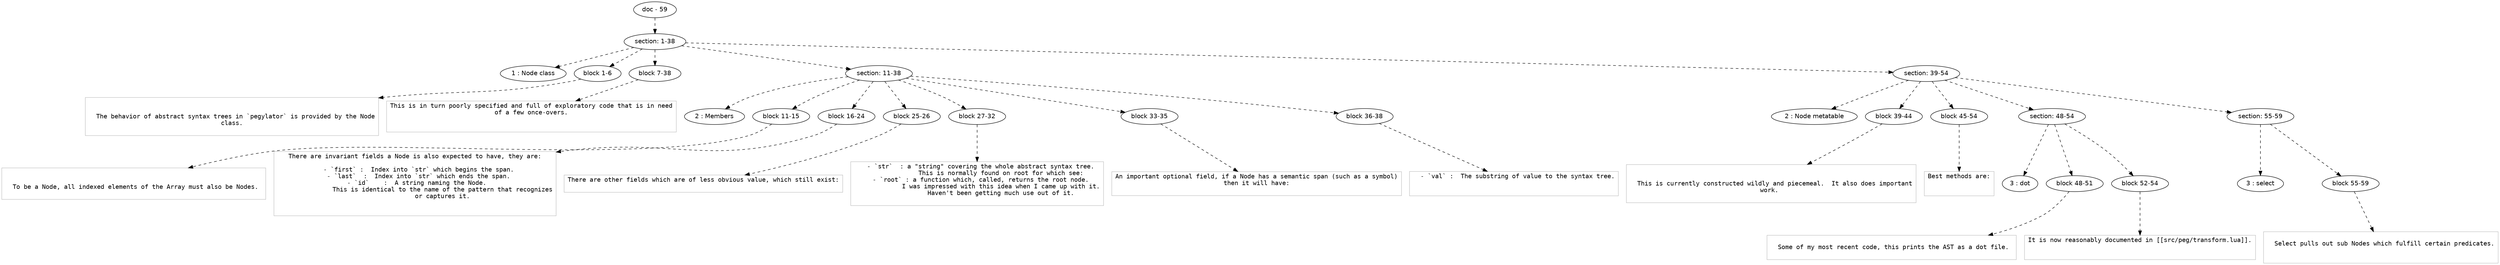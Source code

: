 digraph hierarchy {

node [fontname=Helvetica]
edge [style=dashed]

doc_0 [label="doc - 59"]

doc_0 -> { section_1}
{rank=same; section_1}

section_1 [label="section: 1-38"]

section_1 -> { header_2 block_3 block_4 section_5 section_6}
{rank=same; header_2 block_3 block_4 section_5 section_6}

header_2 [label="1 : Node class"]
block_3 [label="block 1-6"]
block_4 [label="block 7-38"]
section_5 [label="section: 11-38"]
section_6 [label="section: 39-54"]


block_3 -> leaf_7
leaf_7  [color=Gray,shape=rectangle,fontname=Inconsolata,label="

  The behavior of abstract syntax trees in `pegylator` is provided by the Node
class.

"]
block_4 -> leaf_8
leaf_8  [color=Gray,shape=rectangle,fontname=Inconsolata,label="This is in turn poorly specified and full of exploratory code that is in need
of a few once-overs.


"]section_5 -> { header_9 block_10 block_11 block_12 block_13 block_14 block_15}
{rank=same; header_9 block_10 block_11 block_12 block_13 block_14 block_15}

header_9 [label="2 : Members"]
block_10 [label="block 11-15"]
block_11 [label="block 16-24"]
block_12 [label="block 25-26"]
block_13 [label="block 27-32"]
block_14 [label="block 33-35"]
block_15 [label="block 36-38"]


block_10 -> leaf_16
leaf_16  [color=Gray,shape=rectangle,fontname=Inconsolata,label="

  To be a Node, all indexed elements of the Array must also be Nodes. 

"]
block_11 -> leaf_17
leaf_17  [color=Gray,shape=rectangle,fontname=Inconsolata,label="There are invariant fields a Node is also expected to have, they are:
 
  - `first` :  Index into `str` which begins the span.
  - `last`  :  Index into `str` which ends the span.
  - `id`    :  A string naming the Node. 
               This is identical to the name of the pattern that recognizes
               or captures it.


"]
block_12 -> leaf_18
leaf_18  [color=Gray,shape=rectangle,fontname=Inconsolata,label="There are other fields which are of less obvious value, which still exist:

"]
block_13 -> leaf_19
leaf_19  [color=Gray,shape=rectangle,fontname=Inconsolata,label="  - `str`  : a \"string\" covering the whole abstract syntax tree.
             This is normally found on root for which see:
  - `root` : a function which, called, returns the root node.
             I was impressed with this idea when I came up with it.
             Haven't been getting much use out of it.

"]
block_14 -> leaf_20
leaf_20  [color=Gray,shape=rectangle,fontname=Inconsolata,label="An important optional field, if a Node has a semantic span (such as a symbol)
then it will have:

"]
block_15 -> leaf_21
leaf_21  [color=Gray,shape=rectangle,fontname=Inconsolata,label="  - `val` :  The substring of value to the syntax tree.


"]section_6 -> { header_22 block_23 block_24 section_25 section_26}
{rank=same; header_22 block_23 block_24 section_25 section_26}

header_22 [label="2 : Node metatable"]
block_23 [label="block 39-44"]
block_24 [label="block 45-54"]
section_25 [label="section: 48-54"]
section_26 [label="section: 55-59"]


block_23 -> leaf_27
leaf_27  [color=Gray,shape=rectangle,fontname=Inconsolata,label="

  This is currently constructed wildly and piecemeal.  It also does important
work. 

"]
block_24 -> leaf_28
leaf_28  [color=Gray,shape=rectangle,fontname=Inconsolata,label="Best methods are:


"]section_25 -> { header_29 block_30 block_31}
{rank=same; header_29 block_30 block_31}

header_29 [label="3 : dot"]
block_30 [label="block 48-51"]
block_31 [label="block 52-54"]


block_30 -> leaf_32
leaf_32  [color=Gray,shape=rectangle,fontname=Inconsolata,label="
  Some of my most recent code, this prints the AST as a dot file. 

"]
block_31 -> leaf_33
leaf_33  [color=Gray,shape=rectangle,fontname=Inconsolata,label="It is now reasonably documented in [[src/peg/transform.lua]].


"]section_26 -> { header_34 block_35}
{rank=same; header_34 block_35}

header_34 [label="3 : select"]
block_35 [label="block 55-59"]


block_35 -> leaf_36
leaf_36  [color=Gray,shape=rectangle,fontname=Inconsolata,label="
  Select pulls out sub Nodes which fulfill certain predicates.


"]
}
